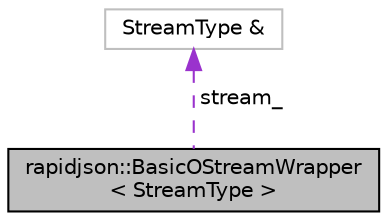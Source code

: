 digraph "rapidjson::BasicOStreamWrapper&lt; StreamType &gt;"
{
 // INTERACTIVE_SVG=YES
 // LATEX_PDF_SIZE
  edge [fontname="Helvetica",fontsize="10",labelfontname="Helvetica",labelfontsize="10"];
  node [fontname="Helvetica",fontsize="10",shape=record];
  Node1 [label="rapidjson::BasicOStreamWrapper\l\< StreamType \>",height=0.2,width=0.4,color="black", fillcolor="grey75", style="filled", fontcolor="black",tooltip="Wrapper of std::basic_ostream into RapidJSON's Stream concept."];
  Node2 -> Node1 [dir="back",color="darkorchid3",fontsize="10",style="dashed",label=" stream_" ,fontname="Helvetica"];
  Node2 [label="StreamType &",height=0.2,width=0.4,color="grey75", fillcolor="white", style="filled",tooltip=" "];
}

